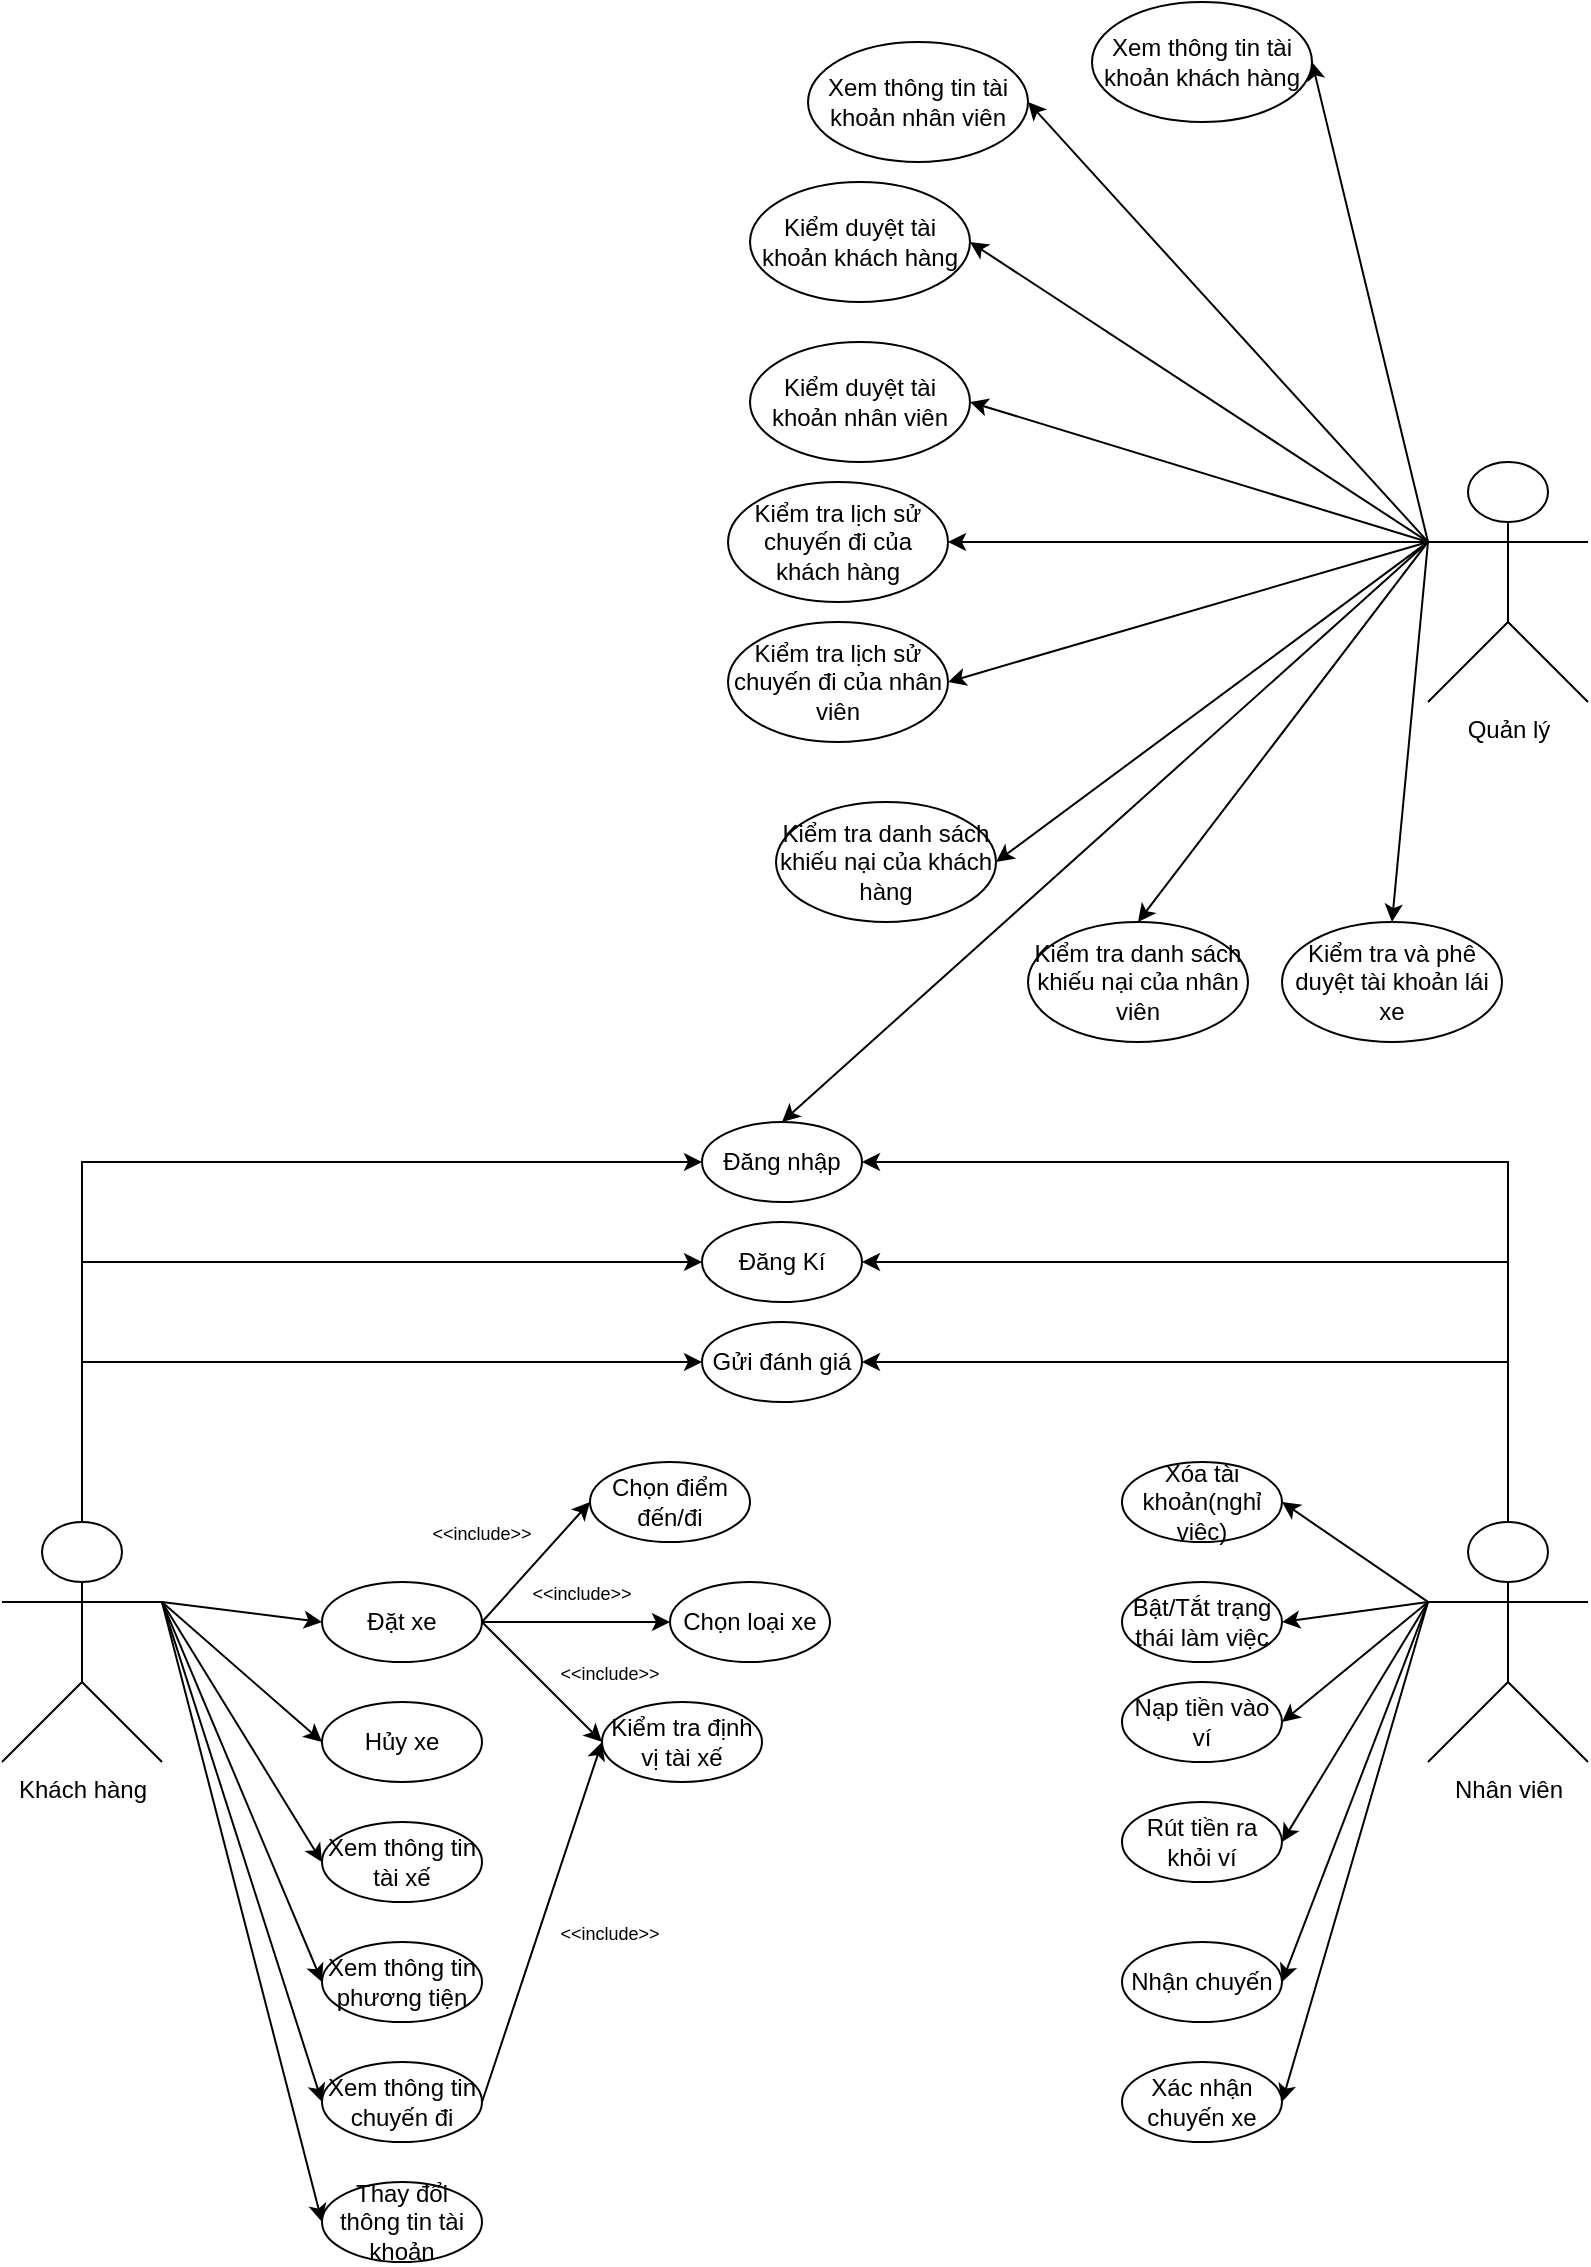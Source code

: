 <mxfile version="24.1.0" type="github">
  <diagram name="Trang-1" id="eScVp0lX8W7J-zcqcB-F">
    <mxGraphModel dx="1942" dy="857" grid="1" gridSize="10" guides="1" tooltips="1" connect="1" arrows="1" fold="1" page="1" pageScale="1" pageWidth="827" pageHeight="1169" math="0" shadow="0">
      <root>
        <mxCell id="0" />
        <mxCell id="1" parent="0" />
        <mxCell id="RpfzAx05iI11N1StzSWk-9" value="Đăng Kí" style="ellipse;whiteSpace=wrap;html=1;" vertex="1" parent="1">
          <mxGeometry x="377" y="620" width="80" height="40" as="geometry" />
        </mxCell>
        <mxCell id="RpfzAx05iI11N1StzSWk-11" value="Đăng nhập" style="ellipse;whiteSpace=wrap;html=1;" vertex="1" parent="1">
          <mxGeometry x="377" y="570" width="80" height="40" as="geometry" />
        </mxCell>
        <mxCell id="RpfzAx05iI11N1StzSWk-82" style="edgeStyle=none;rounded=0;orthogonalLoop=1;jettySize=auto;html=1;exitX=1;exitY=0.5;exitDx=0;exitDy=0;entryX=0;entryY=0.5;entryDx=0;entryDy=0;" edge="1" parent="1" source="RpfzAx05iI11N1StzSWk-12" target="RpfzAx05iI11N1StzSWk-74">
          <mxGeometry relative="1" as="geometry" />
        </mxCell>
        <mxCell id="RpfzAx05iI11N1StzSWk-12" value="Đặt xe" style="ellipse;whiteSpace=wrap;html=1;" vertex="1" parent="1">
          <mxGeometry x="187" y="800" width="80" height="40" as="geometry" />
        </mxCell>
        <mxCell id="RpfzAx05iI11N1StzSWk-13" value="Hủy xe" style="ellipse;whiteSpace=wrap;html=1;" vertex="1" parent="1">
          <mxGeometry x="187" y="860" width="80" height="40" as="geometry" />
        </mxCell>
        <mxCell id="RpfzAx05iI11N1StzSWk-14" value="Xem thông tin tài xế" style="ellipse;whiteSpace=wrap;html=1;" vertex="1" parent="1">
          <mxGeometry x="187" y="920" width="80" height="40" as="geometry" />
        </mxCell>
        <mxCell id="RpfzAx05iI11N1StzSWk-15" value="Xem thông tin phương tiện" style="ellipse;whiteSpace=wrap;html=1;" vertex="1" parent="1">
          <mxGeometry x="187" y="980" width="80" height="40" as="geometry" />
        </mxCell>
        <mxCell id="RpfzAx05iI11N1StzSWk-16" value="Thay đổi thông tin tài khoản" style="ellipse;whiteSpace=wrap;html=1;" vertex="1" parent="1">
          <mxGeometry x="187" y="1100" width="80" height="40" as="geometry" />
        </mxCell>
        <mxCell id="RpfzAx05iI11N1StzSWk-101" style="edgeStyle=none;rounded=0;orthogonalLoop=1;jettySize=auto;html=1;exitX=1;exitY=0.5;exitDx=0;exitDy=0;entryX=0;entryY=0.5;entryDx=0;entryDy=0;" edge="1" parent="1" source="RpfzAx05iI11N1StzSWk-17" target="RpfzAx05iI11N1StzSWk-74">
          <mxGeometry relative="1" as="geometry" />
        </mxCell>
        <mxCell id="RpfzAx05iI11N1StzSWk-17" value="Xem thông tin chuyến đi" style="ellipse;whiteSpace=wrap;html=1;" vertex="1" parent="1">
          <mxGeometry x="187" y="1040" width="80" height="40" as="geometry" />
        </mxCell>
        <mxCell id="RpfzAx05iI11N1StzSWk-48" style="edgeStyle=orthogonalEdgeStyle;rounded=0;orthogonalLoop=1;jettySize=auto;html=1;exitX=0.5;exitY=0;exitDx=0;exitDy=0;exitPerimeter=0;entryX=0;entryY=0.5;entryDx=0;entryDy=0;" edge="1" parent="1" source="RpfzAx05iI11N1StzSWk-30" target="RpfzAx05iI11N1StzSWk-11">
          <mxGeometry relative="1" as="geometry" />
        </mxCell>
        <mxCell id="RpfzAx05iI11N1StzSWk-61" style="edgeStyle=orthogonalEdgeStyle;rounded=0;orthogonalLoop=1;jettySize=auto;html=1;exitX=0.5;exitY=0;exitDx=0;exitDy=0;exitPerimeter=0;entryX=0;entryY=0.5;entryDx=0;entryDy=0;" edge="1" parent="1" source="RpfzAx05iI11N1StzSWk-30" target="RpfzAx05iI11N1StzSWk-9">
          <mxGeometry relative="1" as="geometry" />
        </mxCell>
        <mxCell id="RpfzAx05iI11N1StzSWk-83" style="edgeStyle=none;rounded=0;orthogonalLoop=1;jettySize=auto;html=1;exitX=1;exitY=0.333;exitDx=0;exitDy=0;exitPerimeter=0;entryX=0;entryY=0.5;entryDx=0;entryDy=0;" edge="1" parent="1" source="RpfzAx05iI11N1StzSWk-30" target="RpfzAx05iI11N1StzSWk-12">
          <mxGeometry relative="1" as="geometry" />
        </mxCell>
        <mxCell id="RpfzAx05iI11N1StzSWk-84" style="edgeStyle=none;rounded=0;orthogonalLoop=1;jettySize=auto;html=1;exitX=1;exitY=0.333;exitDx=0;exitDy=0;exitPerimeter=0;entryX=0;entryY=0.5;entryDx=0;entryDy=0;" edge="1" parent="1" source="RpfzAx05iI11N1StzSWk-30" target="RpfzAx05iI11N1StzSWk-13">
          <mxGeometry relative="1" as="geometry" />
        </mxCell>
        <mxCell id="RpfzAx05iI11N1StzSWk-88" style="edgeStyle=none;rounded=0;orthogonalLoop=1;jettySize=auto;html=1;exitX=1;exitY=0.333;exitDx=0;exitDy=0;exitPerimeter=0;entryX=0;entryY=0.5;entryDx=0;entryDy=0;" edge="1" parent="1" source="RpfzAx05iI11N1StzSWk-30" target="RpfzAx05iI11N1StzSWk-14">
          <mxGeometry relative="1" as="geometry" />
        </mxCell>
        <mxCell id="RpfzAx05iI11N1StzSWk-89" style="edgeStyle=none;rounded=0;orthogonalLoop=1;jettySize=auto;html=1;exitX=1;exitY=0.333;exitDx=0;exitDy=0;exitPerimeter=0;entryX=0;entryY=0.5;entryDx=0;entryDy=0;" edge="1" parent="1" source="RpfzAx05iI11N1StzSWk-30" target="RpfzAx05iI11N1StzSWk-15">
          <mxGeometry relative="1" as="geometry" />
        </mxCell>
        <mxCell id="RpfzAx05iI11N1StzSWk-90" style="edgeStyle=none;rounded=0;orthogonalLoop=1;jettySize=auto;html=1;exitX=1;exitY=0.333;exitDx=0;exitDy=0;exitPerimeter=0;entryX=0;entryY=0.5;entryDx=0;entryDy=0;" edge="1" parent="1" source="RpfzAx05iI11N1StzSWk-30" target="RpfzAx05iI11N1StzSWk-17">
          <mxGeometry relative="1" as="geometry" />
        </mxCell>
        <mxCell id="RpfzAx05iI11N1StzSWk-91" style="edgeStyle=none;rounded=0;orthogonalLoop=1;jettySize=auto;html=1;exitX=1;exitY=0.333;exitDx=0;exitDy=0;exitPerimeter=0;entryX=0;entryY=0.5;entryDx=0;entryDy=0;" edge="1" parent="1" source="RpfzAx05iI11N1StzSWk-30" target="RpfzAx05iI11N1StzSWk-16">
          <mxGeometry relative="1" as="geometry" />
        </mxCell>
        <mxCell id="RpfzAx05iI11N1StzSWk-117" style="edgeStyle=orthogonalEdgeStyle;rounded=0;orthogonalLoop=1;jettySize=auto;html=1;exitX=0.5;exitY=0;exitDx=0;exitDy=0;exitPerimeter=0;entryX=0;entryY=0.5;entryDx=0;entryDy=0;" edge="1" parent="1" source="RpfzAx05iI11N1StzSWk-30" target="RpfzAx05iI11N1StzSWk-116">
          <mxGeometry relative="1" as="geometry" />
        </mxCell>
        <mxCell id="RpfzAx05iI11N1StzSWk-30" value="Khách hàng" style="shape=umlActor;verticalLabelPosition=bottom;verticalAlign=top;html=1;outlineConnect=0;" vertex="1" parent="1">
          <mxGeometry x="27" y="770" width="80" height="120" as="geometry" />
        </mxCell>
        <mxCell id="RpfzAx05iI11N1StzSWk-62" style="edgeStyle=orthogonalEdgeStyle;rounded=0;orthogonalLoop=1;jettySize=auto;html=1;exitX=0.5;exitY=0;exitDx=0;exitDy=0;exitPerimeter=0;entryX=1;entryY=0.5;entryDx=0;entryDy=0;" edge="1" parent="1" source="RpfzAx05iI11N1StzSWk-37" target="RpfzAx05iI11N1StzSWk-11">
          <mxGeometry relative="1" as="geometry" />
        </mxCell>
        <mxCell id="RpfzAx05iI11N1StzSWk-63" style="edgeStyle=orthogonalEdgeStyle;rounded=0;orthogonalLoop=1;jettySize=auto;html=1;exitX=0.5;exitY=0;exitDx=0;exitDy=0;exitPerimeter=0;entryX=1;entryY=0.5;entryDx=0;entryDy=0;" edge="1" parent="1" source="RpfzAx05iI11N1StzSWk-37" target="RpfzAx05iI11N1StzSWk-9">
          <mxGeometry relative="1" as="geometry" />
        </mxCell>
        <mxCell id="RpfzAx05iI11N1StzSWk-92" style="edgeStyle=none;rounded=0;orthogonalLoop=1;jettySize=auto;html=1;exitX=0;exitY=0.333;exitDx=0;exitDy=0;exitPerimeter=0;entryX=1;entryY=0.5;entryDx=0;entryDy=0;" edge="1" parent="1" source="RpfzAx05iI11N1StzSWk-37" target="RpfzAx05iI11N1StzSWk-65">
          <mxGeometry relative="1" as="geometry" />
        </mxCell>
        <mxCell id="RpfzAx05iI11N1StzSWk-93" style="edgeStyle=none;rounded=0;orthogonalLoop=1;jettySize=auto;html=1;exitX=0;exitY=0.333;exitDx=0;exitDy=0;exitPerimeter=0;entryX=1;entryY=0.5;entryDx=0;entryDy=0;" edge="1" parent="1" source="RpfzAx05iI11N1StzSWk-37" target="RpfzAx05iI11N1StzSWk-66">
          <mxGeometry relative="1" as="geometry" />
        </mxCell>
        <mxCell id="RpfzAx05iI11N1StzSWk-96" style="edgeStyle=none;rounded=0;orthogonalLoop=1;jettySize=auto;html=1;exitX=0;exitY=0.333;exitDx=0;exitDy=0;exitPerimeter=0;entryX=1;entryY=0.5;entryDx=0;entryDy=0;" edge="1" parent="1" source="RpfzAx05iI11N1StzSWk-37" target="RpfzAx05iI11N1StzSWk-69">
          <mxGeometry relative="1" as="geometry" />
        </mxCell>
        <mxCell id="RpfzAx05iI11N1StzSWk-97" style="edgeStyle=none;rounded=0;orthogonalLoop=1;jettySize=auto;html=1;exitX=0;exitY=0.333;exitDx=0;exitDy=0;exitPerimeter=0;entryX=1;entryY=0.5;entryDx=0;entryDy=0;" edge="1" parent="1" source="RpfzAx05iI11N1StzSWk-37" target="RpfzAx05iI11N1StzSWk-70">
          <mxGeometry relative="1" as="geometry" />
        </mxCell>
        <mxCell id="RpfzAx05iI11N1StzSWk-105" style="edgeStyle=none;rounded=0;orthogonalLoop=1;jettySize=auto;html=1;exitX=0;exitY=0.333;exitDx=0;exitDy=0;exitPerimeter=0;entryX=1;entryY=0.5;entryDx=0;entryDy=0;" edge="1" parent="1" source="RpfzAx05iI11N1StzSWk-37" target="RpfzAx05iI11N1StzSWk-67">
          <mxGeometry relative="1" as="geometry" />
        </mxCell>
        <mxCell id="RpfzAx05iI11N1StzSWk-106" style="edgeStyle=none;rounded=0;orthogonalLoop=1;jettySize=auto;html=1;exitX=0;exitY=0.333;exitDx=0;exitDy=0;exitPerimeter=0;entryX=1;entryY=0.5;entryDx=0;entryDy=0;" edge="1" parent="1" source="RpfzAx05iI11N1StzSWk-37" target="RpfzAx05iI11N1StzSWk-68">
          <mxGeometry relative="1" as="geometry" />
        </mxCell>
        <mxCell id="RpfzAx05iI11N1StzSWk-118" style="edgeStyle=orthogonalEdgeStyle;rounded=0;orthogonalLoop=1;jettySize=auto;html=1;exitX=0.5;exitY=0;exitDx=0;exitDy=0;exitPerimeter=0;entryX=1;entryY=0.5;entryDx=0;entryDy=0;" edge="1" parent="1" source="RpfzAx05iI11N1StzSWk-37" target="RpfzAx05iI11N1StzSWk-116">
          <mxGeometry relative="1" as="geometry" />
        </mxCell>
        <mxCell id="RpfzAx05iI11N1StzSWk-37" value="Nhân viên" style="shape=umlActor;verticalLabelPosition=bottom;verticalAlign=top;html=1;outlineConnect=0;" vertex="1" parent="1">
          <mxGeometry x="740" y="770" width="80" height="120" as="geometry" />
        </mxCell>
        <mxCell id="RpfzAx05iI11N1StzSWk-64" style="edgeStyle=orthogonalEdgeStyle;rounded=0;orthogonalLoop=1;jettySize=auto;html=1;exitX=0.5;exitY=1;exitDx=0;exitDy=0;" edge="1" parent="1" source="RpfzAx05iI11N1StzSWk-11" target="RpfzAx05iI11N1StzSWk-11">
          <mxGeometry relative="1" as="geometry" />
        </mxCell>
        <mxCell id="RpfzAx05iI11N1StzSWk-65" value="Xóa tài khoản(nghỉ việc)" style="ellipse;whiteSpace=wrap;html=1;" vertex="1" parent="1">
          <mxGeometry x="587" y="740" width="80" height="40" as="geometry" />
        </mxCell>
        <mxCell id="RpfzAx05iI11N1StzSWk-66" value="Bật/Tắt trạng thái làm việc" style="ellipse;whiteSpace=wrap;html=1;" vertex="1" parent="1">
          <mxGeometry x="587" y="800" width="80" height="40" as="geometry" />
        </mxCell>
        <mxCell id="RpfzAx05iI11N1StzSWk-67" value="Nạp tiền vào ví" style="ellipse;whiteSpace=wrap;html=1;" vertex="1" parent="1">
          <mxGeometry x="587" y="850" width="80" height="40" as="geometry" />
        </mxCell>
        <mxCell id="RpfzAx05iI11N1StzSWk-68" value="Rút tiền ra khỏi ví" style="ellipse;whiteSpace=wrap;html=1;" vertex="1" parent="1">
          <mxGeometry x="587" y="910" width="80" height="40" as="geometry" />
        </mxCell>
        <mxCell id="RpfzAx05iI11N1StzSWk-69" value="Nhận chuyến" style="ellipse;whiteSpace=wrap;html=1;" vertex="1" parent="1">
          <mxGeometry x="587" y="980" width="80" height="40" as="geometry" />
        </mxCell>
        <mxCell id="RpfzAx05iI11N1StzSWk-70" value="Xác nhận chuyến xe" style="ellipse;whiteSpace=wrap;html=1;" vertex="1" parent="1">
          <mxGeometry x="587" y="1040" width="80" height="40" as="geometry" />
        </mxCell>
        <mxCell id="RpfzAx05iI11N1StzSWk-71" value="Chọn điểm đến/đi" style="ellipse;whiteSpace=wrap;html=1;" vertex="1" parent="1">
          <mxGeometry x="321" y="740" width="80" height="40" as="geometry" />
        </mxCell>
        <mxCell id="RpfzAx05iI11N1StzSWk-73" value="Chọn loại xe" style="ellipse;whiteSpace=wrap;html=1;" vertex="1" parent="1">
          <mxGeometry x="361" y="800" width="80" height="40" as="geometry" />
        </mxCell>
        <mxCell id="RpfzAx05iI11N1StzSWk-74" value="Kiểm tra định vị tài xế" style="ellipse;whiteSpace=wrap;html=1;" vertex="1" parent="1">
          <mxGeometry x="327" y="860" width="80" height="40" as="geometry" />
        </mxCell>
        <mxCell id="RpfzAx05iI11N1StzSWk-79" value="" style="endArrow=classic;html=1;rounded=0;entryX=0;entryY=0.5;entryDx=0;entryDy=0;" edge="1" parent="1" target="RpfzAx05iI11N1StzSWk-71">
          <mxGeometry width="50" height="50" relative="1" as="geometry">
            <mxPoint x="267" y="820" as="sourcePoint" />
            <mxPoint x="317" y="770" as="targetPoint" />
          </mxGeometry>
        </mxCell>
        <mxCell id="RpfzAx05iI11N1StzSWk-80" value="" style="endArrow=classic;html=1;rounded=0;entryX=0;entryY=0.5;entryDx=0;entryDy=0;" edge="1" parent="1" target="RpfzAx05iI11N1StzSWk-73">
          <mxGeometry width="50" height="50" relative="1" as="geometry">
            <mxPoint x="267" y="820" as="sourcePoint" />
            <mxPoint x="347" y="820" as="targetPoint" />
            <Array as="points" />
          </mxGeometry>
        </mxCell>
        <mxCell id="RpfzAx05iI11N1StzSWk-98" value="&lt;font style=&quot;font-size: 9px;&quot;&gt;&amp;lt;&amp;lt;include&amp;gt;&amp;gt;&lt;/font&gt;" style="text;html=1;align=center;verticalAlign=middle;whiteSpace=wrap;rounded=0;rotation=0;" vertex="1" parent="1">
          <mxGeometry x="237" y="760" width="60" height="30" as="geometry" />
        </mxCell>
        <mxCell id="RpfzAx05iI11N1StzSWk-99" value="&lt;font style=&quot;font-size: 9px;&quot;&gt;&amp;lt;&amp;lt;include&amp;gt;&amp;gt;&lt;/font&gt;" style="text;html=1;align=center;verticalAlign=middle;whiteSpace=wrap;rounded=0;rotation=0;" vertex="1" parent="1">
          <mxGeometry x="287" y="790" width="60" height="30" as="geometry" />
        </mxCell>
        <mxCell id="RpfzAx05iI11N1StzSWk-100" value="&lt;font style=&quot;font-size: 9px;&quot;&gt;&amp;lt;&amp;lt;include&amp;gt;&amp;gt;&lt;/font&gt;" style="text;html=1;align=center;verticalAlign=middle;whiteSpace=wrap;rounded=0;rotation=0;" vertex="1" parent="1">
          <mxGeometry x="301" y="830" width="60" height="30" as="geometry" />
        </mxCell>
        <mxCell id="RpfzAx05iI11N1StzSWk-102" value="&lt;font style=&quot;font-size: 9px;&quot;&gt;&amp;lt;&amp;lt;include&amp;gt;&amp;gt;&lt;/font&gt;" style="text;html=1;align=center;verticalAlign=middle;whiteSpace=wrap;rounded=0;rotation=0;" vertex="1" parent="1">
          <mxGeometry x="301" y="960" width="60" height="30" as="geometry" />
        </mxCell>
        <mxCell id="RpfzAx05iI11N1StzSWk-103" style="edgeStyle=none;rounded=0;orthogonalLoop=1;jettySize=auto;html=1;entryX=0.75;entryY=0;entryDx=0;entryDy=0;" edge="1" parent="1" source="RpfzAx05iI11N1StzSWk-102" target="RpfzAx05iI11N1StzSWk-102">
          <mxGeometry relative="1" as="geometry" />
        </mxCell>
        <mxCell id="RpfzAx05iI11N1StzSWk-104" style="edgeStyle=none;rounded=0;orthogonalLoop=1;jettySize=auto;html=1;entryX=0.75;entryY=0;entryDx=0;entryDy=0;" edge="1" parent="1" source="RpfzAx05iI11N1StzSWk-102" target="RpfzAx05iI11N1StzSWk-102">
          <mxGeometry relative="1" as="geometry" />
        </mxCell>
        <mxCell id="RpfzAx05iI11N1StzSWk-116" value="Gửi đánh giá" style="ellipse;whiteSpace=wrap;html=1;" vertex="1" parent="1">
          <mxGeometry x="377" y="670" width="80" height="40" as="geometry" />
        </mxCell>
        <mxCell id="RpfzAx05iI11N1StzSWk-120" style="edgeStyle=none;rounded=0;orthogonalLoop=1;jettySize=auto;html=1;exitX=0;exitY=0.333;exitDx=0;exitDy=0;exitPerimeter=0;entryX=0.5;entryY=0;entryDx=0;entryDy=0;" edge="1" parent="1" source="RpfzAx05iI11N1StzSWk-119" target="RpfzAx05iI11N1StzSWk-11">
          <mxGeometry relative="1" as="geometry" />
        </mxCell>
        <mxCell id="RpfzAx05iI11N1StzSWk-132" style="edgeStyle=none;rounded=0;orthogonalLoop=1;jettySize=auto;html=1;exitX=0;exitY=0.333;exitDx=0;exitDy=0;exitPerimeter=0;entryX=1;entryY=0.5;entryDx=0;entryDy=0;" edge="1" parent="1" source="RpfzAx05iI11N1StzSWk-119" target="RpfzAx05iI11N1StzSWk-121">
          <mxGeometry relative="1" as="geometry" />
        </mxCell>
        <mxCell id="RpfzAx05iI11N1StzSWk-133" style="edgeStyle=none;rounded=0;orthogonalLoop=1;jettySize=auto;html=1;exitX=0;exitY=0.333;exitDx=0;exitDy=0;exitPerimeter=0;entryX=1;entryY=0.5;entryDx=0;entryDy=0;" edge="1" parent="1" source="RpfzAx05iI11N1StzSWk-119" target="RpfzAx05iI11N1StzSWk-126">
          <mxGeometry relative="1" as="geometry" />
        </mxCell>
        <mxCell id="RpfzAx05iI11N1StzSWk-134" style="edgeStyle=none;rounded=0;orthogonalLoop=1;jettySize=auto;html=1;exitX=0;exitY=0.333;exitDx=0;exitDy=0;exitPerimeter=0;entryX=1;entryY=0.5;entryDx=0;entryDy=0;" edge="1" parent="1" source="RpfzAx05iI11N1StzSWk-119" target="RpfzAx05iI11N1StzSWk-124">
          <mxGeometry relative="1" as="geometry" />
        </mxCell>
        <mxCell id="RpfzAx05iI11N1StzSWk-135" style="edgeStyle=none;rounded=0;orthogonalLoop=1;jettySize=auto;html=1;exitX=0;exitY=0.333;exitDx=0;exitDy=0;exitPerimeter=0;entryX=1;entryY=0.5;entryDx=0;entryDy=0;" edge="1" parent="1" source="RpfzAx05iI11N1StzSWk-119" target="RpfzAx05iI11N1StzSWk-128">
          <mxGeometry relative="1" as="geometry" />
        </mxCell>
        <mxCell id="RpfzAx05iI11N1StzSWk-136" style="edgeStyle=none;rounded=0;orthogonalLoop=1;jettySize=auto;html=1;exitX=0;exitY=0.333;exitDx=0;exitDy=0;exitPerimeter=0;entryX=1;entryY=0.5;entryDx=0;entryDy=0;" edge="1" parent="1" source="RpfzAx05iI11N1StzSWk-119" target="RpfzAx05iI11N1StzSWk-123">
          <mxGeometry relative="1" as="geometry" />
        </mxCell>
        <mxCell id="RpfzAx05iI11N1StzSWk-137" style="edgeStyle=none;rounded=0;orthogonalLoop=1;jettySize=auto;html=1;exitX=0;exitY=0.333;exitDx=0;exitDy=0;exitPerimeter=0;entryX=1;entryY=0.5;entryDx=0;entryDy=0;" edge="1" parent="1" source="RpfzAx05iI11N1StzSWk-119" target="RpfzAx05iI11N1StzSWk-127">
          <mxGeometry relative="1" as="geometry" />
        </mxCell>
        <mxCell id="RpfzAx05iI11N1StzSWk-138" style="edgeStyle=none;rounded=0;orthogonalLoop=1;jettySize=auto;html=1;exitX=0;exitY=0.333;exitDx=0;exitDy=0;exitPerimeter=0;entryX=1;entryY=0.5;entryDx=0;entryDy=0;" edge="1" parent="1" source="RpfzAx05iI11N1StzSWk-119" target="RpfzAx05iI11N1StzSWk-125">
          <mxGeometry relative="1" as="geometry" />
        </mxCell>
        <mxCell id="RpfzAx05iI11N1StzSWk-141" style="edgeStyle=none;rounded=0;orthogonalLoop=1;jettySize=auto;html=1;exitX=0;exitY=0.333;exitDx=0;exitDy=0;exitPerimeter=0;entryX=0.5;entryY=0;entryDx=0;entryDy=0;" edge="1" parent="1" source="RpfzAx05iI11N1StzSWk-119" target="RpfzAx05iI11N1StzSWk-129">
          <mxGeometry relative="1" as="geometry" />
        </mxCell>
        <mxCell id="RpfzAx05iI11N1StzSWk-142" style="edgeStyle=none;rounded=0;orthogonalLoop=1;jettySize=auto;html=1;exitX=0;exitY=0.333;exitDx=0;exitDy=0;exitPerimeter=0;entryX=0.5;entryY=0;entryDx=0;entryDy=0;" edge="1" parent="1" source="RpfzAx05iI11N1StzSWk-119" target="RpfzAx05iI11N1StzSWk-131">
          <mxGeometry relative="1" as="geometry" />
        </mxCell>
        <mxCell id="RpfzAx05iI11N1StzSWk-119" value="Quản lý" style="shape=umlActor;verticalLabelPosition=bottom;verticalAlign=top;html=1;outlineConnect=0;" vertex="1" parent="1">
          <mxGeometry x="740" y="240" width="80" height="120" as="geometry" />
        </mxCell>
        <mxCell id="RpfzAx05iI11N1StzSWk-121" value="Xem thông tin tài khoản khách hàng" style="ellipse;whiteSpace=wrap;html=1;" vertex="1" parent="1">
          <mxGeometry x="572" y="10" width="110" height="60" as="geometry" />
        </mxCell>
        <mxCell id="RpfzAx05iI11N1StzSWk-123" value="Kiểm tra lịch sử chuyến đi của khách hàng" style="ellipse;whiteSpace=wrap;html=1;" vertex="1" parent="1">
          <mxGeometry x="390" y="250" width="110" height="60" as="geometry" />
        </mxCell>
        <mxCell id="RpfzAx05iI11N1StzSWk-124" value="Kiểm duyệt tài khoản khách hàng" style="ellipse;whiteSpace=wrap;html=1;" vertex="1" parent="1">
          <mxGeometry x="401" y="100" width="110" height="60" as="geometry" />
        </mxCell>
        <mxCell id="RpfzAx05iI11N1StzSWk-125" value="Kiểm tra danh sách khiếu nại của khách hàng" style="ellipse;whiteSpace=wrap;html=1;" vertex="1" parent="1">
          <mxGeometry x="414" y="410" width="110" height="60" as="geometry" />
        </mxCell>
        <mxCell id="RpfzAx05iI11N1StzSWk-126" value="Xem thông tin tài khoản nhân viên" style="ellipse;whiteSpace=wrap;html=1;" vertex="1" parent="1">
          <mxGeometry x="430" y="30" width="110" height="60" as="geometry" />
        </mxCell>
        <mxCell id="RpfzAx05iI11N1StzSWk-127" value="Kiểm tra lịch sử chuyến đi của nhân viên" style="ellipse;whiteSpace=wrap;html=1;" vertex="1" parent="1">
          <mxGeometry x="390" y="320" width="110" height="60" as="geometry" />
        </mxCell>
        <mxCell id="RpfzAx05iI11N1StzSWk-128" value="Kiểm duyệt tài khoản nhân viên" style="ellipse;whiteSpace=wrap;html=1;" vertex="1" parent="1">
          <mxGeometry x="401" y="180" width="110" height="60" as="geometry" />
        </mxCell>
        <mxCell id="RpfzAx05iI11N1StzSWk-129" value="Kiểm tra và phê duyệt tài khoản lái xe" style="ellipse;whiteSpace=wrap;html=1;" vertex="1" parent="1">
          <mxGeometry x="667" y="470" width="110" height="60" as="geometry" />
        </mxCell>
        <mxCell id="RpfzAx05iI11N1StzSWk-131" value="Kiểm tra danh sách khiếu nại của nhân viên" style="ellipse;whiteSpace=wrap;html=1;" vertex="1" parent="1">
          <mxGeometry x="540" y="470" width="110" height="60" as="geometry" />
        </mxCell>
      </root>
    </mxGraphModel>
  </diagram>
</mxfile>
